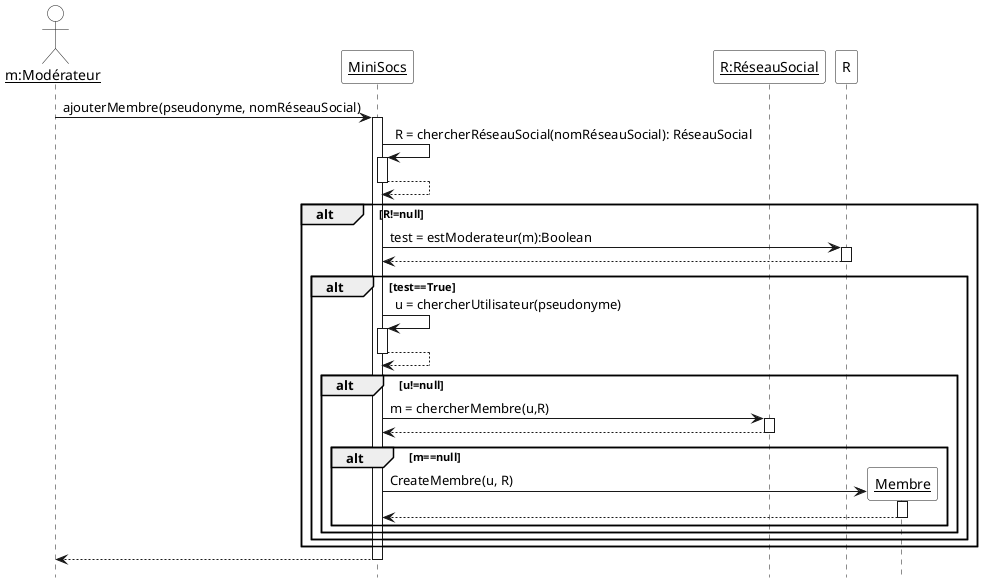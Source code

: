 @startuml

'Configuration charte graphique'
hide footbox
skinparam sequenceParticipantBackgroundColor White
skinparam sequenceActorBackgroundColor White

actor "__m:Modérateur__" as mod
participant "__MiniSocs__" as Mini
participant "__R:RéseauSocial__" as RS

mod -> Mini ++: ajouterMembre(pseudonyme, nomRéseauSocial)
Mini -> Mini ++: R = chercherRéseauSocial(nomRéseauSocial): RéseauSocial
return
alt R!=null
    Mini -> R ++ : test = estModerateur(m):Boolean
    return
    alt test==True
    Mini -> Mini ++ : u = chercherUtilisateur(pseudonyme)
    return
    alt u!=null
    	Mini ->RS ++: m = chercherMembre(u,R)
   	 return
    	 alt m==null 
       	   create "__Membre__" as m
       	   Mini -> m ++: CreateMembre(u, R)
	   return
	 end
    end
    end
end
return
@enduml

